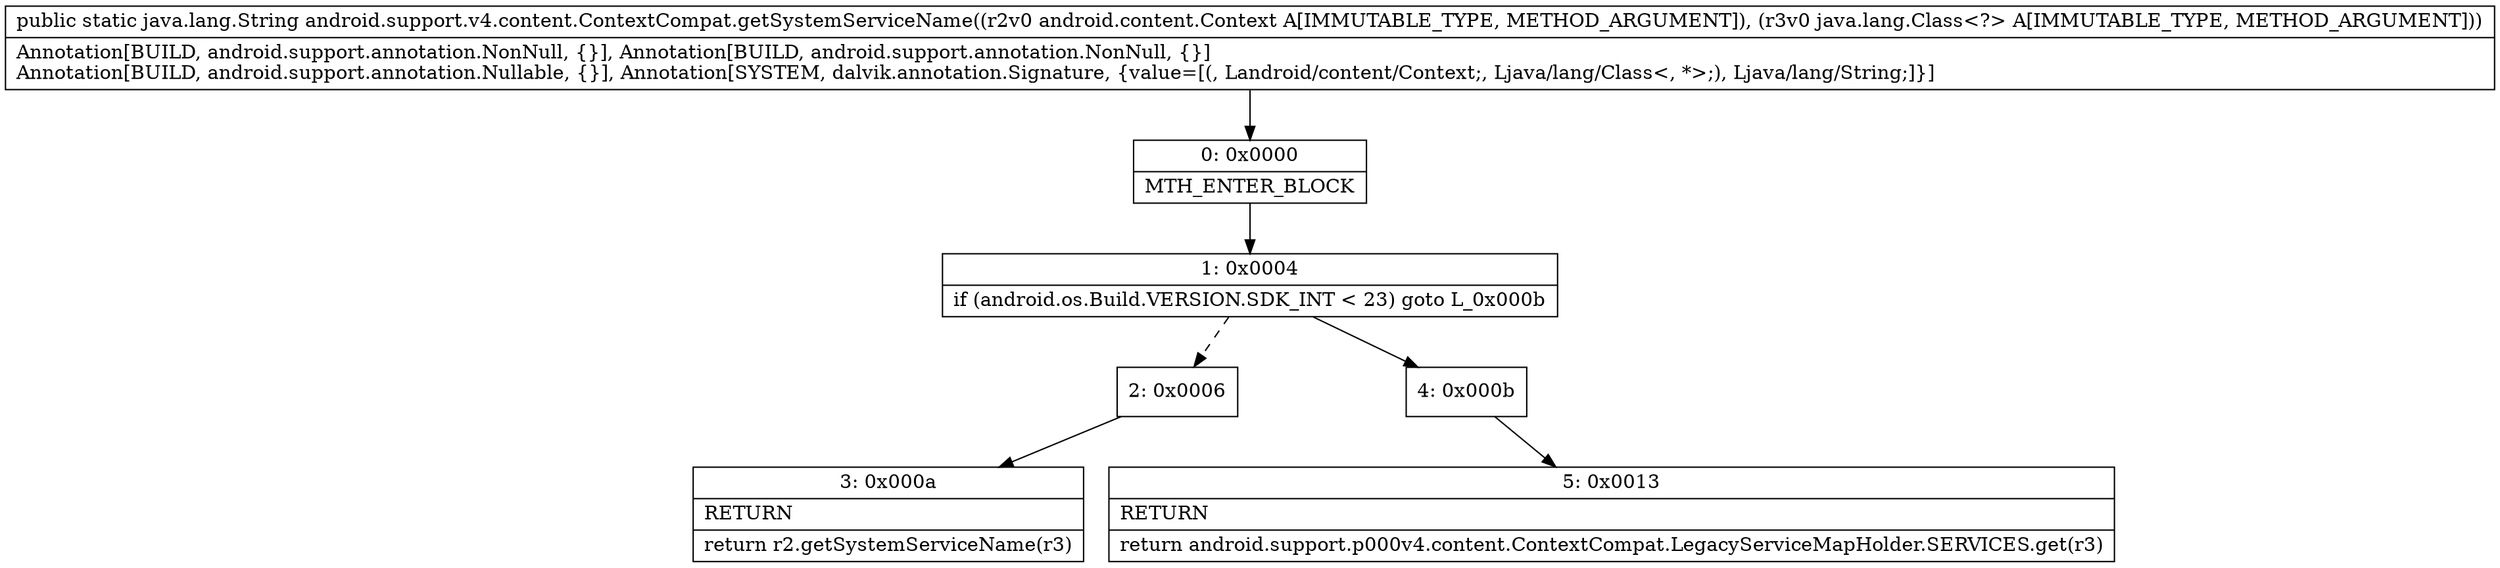 digraph "CFG forandroid.support.v4.content.ContextCompat.getSystemServiceName(Landroid\/content\/Context;Ljava\/lang\/Class;)Ljava\/lang\/String;" {
Node_0 [shape=record,label="{0\:\ 0x0000|MTH_ENTER_BLOCK\l}"];
Node_1 [shape=record,label="{1\:\ 0x0004|if (android.os.Build.VERSION.SDK_INT \< 23) goto L_0x000b\l}"];
Node_2 [shape=record,label="{2\:\ 0x0006}"];
Node_3 [shape=record,label="{3\:\ 0x000a|RETURN\l|return r2.getSystemServiceName(r3)\l}"];
Node_4 [shape=record,label="{4\:\ 0x000b}"];
Node_5 [shape=record,label="{5\:\ 0x0013|RETURN\l|return android.support.p000v4.content.ContextCompat.LegacyServiceMapHolder.SERVICES.get(r3)\l}"];
MethodNode[shape=record,label="{public static java.lang.String android.support.v4.content.ContextCompat.getSystemServiceName((r2v0 android.content.Context A[IMMUTABLE_TYPE, METHOD_ARGUMENT]), (r3v0 java.lang.Class\<?\> A[IMMUTABLE_TYPE, METHOD_ARGUMENT]))  | Annotation[BUILD, android.support.annotation.NonNull, \{\}], Annotation[BUILD, android.support.annotation.NonNull, \{\}]\lAnnotation[BUILD, android.support.annotation.Nullable, \{\}], Annotation[SYSTEM, dalvik.annotation.Signature, \{value=[(, Landroid\/content\/Context;, Ljava\/lang\/Class\<, *\>;), Ljava\/lang\/String;]\}]\l}"];
MethodNode -> Node_0;
Node_0 -> Node_1;
Node_1 -> Node_2[style=dashed];
Node_1 -> Node_4;
Node_2 -> Node_3;
Node_4 -> Node_5;
}

